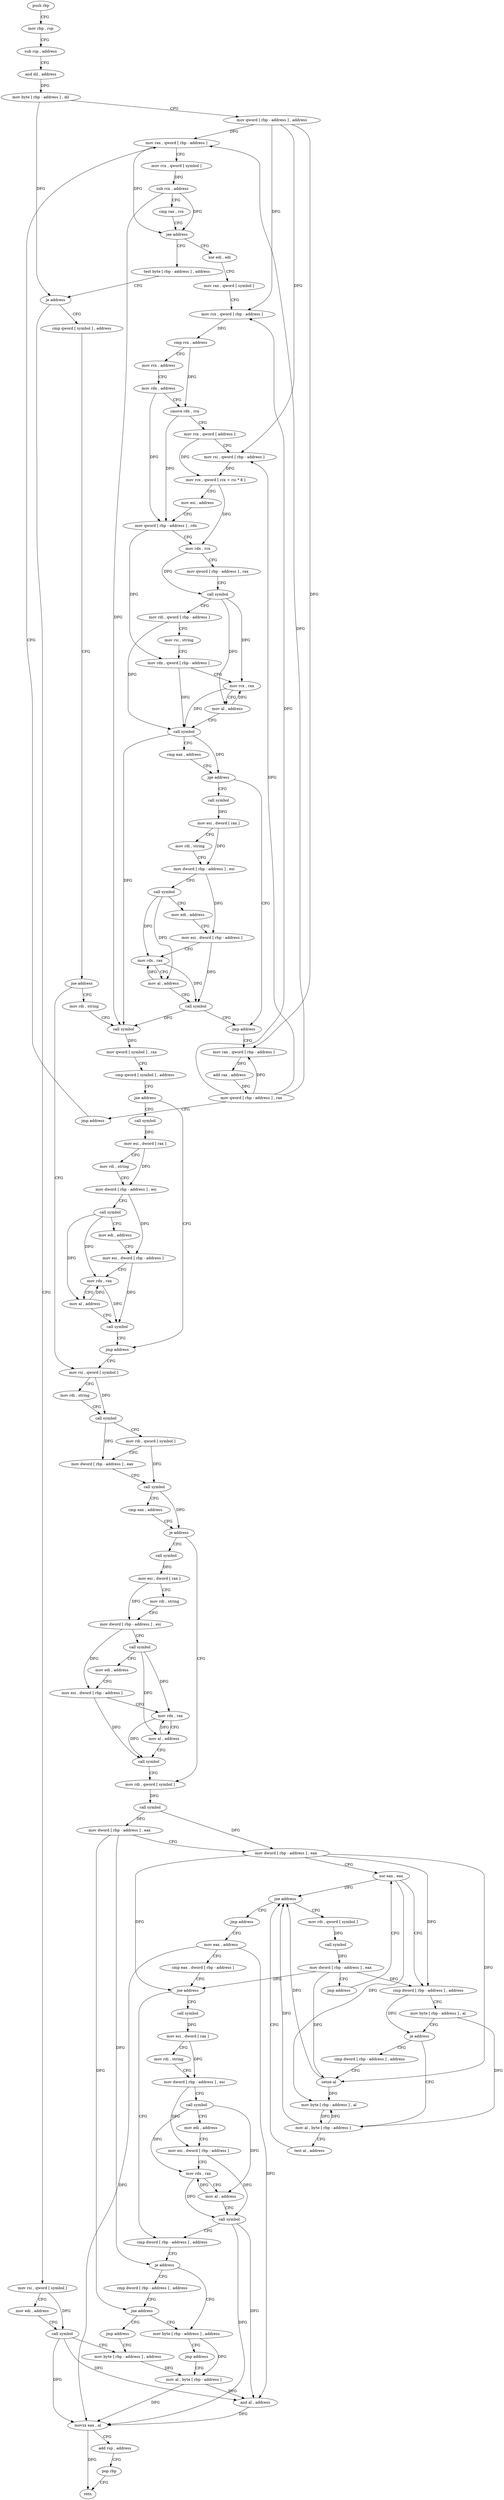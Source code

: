 digraph "func" {
"4213632" [label = "push rbp" ]
"4213633" [label = "mov rbp , rsp" ]
"4213636" [label = "sub rsp , address" ]
"4213640" [label = "and dil , address" ]
"4213644" [label = "mov byte [ rbp - address ] , dil" ]
"4213648" [label = "mov qword [ rbp - address ] , address" ]
"4213656" [label = "mov rax , qword [ rbp - address ]" ]
"4213867" [label = "test byte [ rbp - address ] , address" ]
"4213871" [label = "je address" ]
"4214241" [label = "mov rsi , qword [ symbol ]" ]
"4213877" [label = "cmp qword [ symbol ] , address" ]
"4213684" [label = "xor edi , edi" ]
"4213686" [label = "mov rax , qword [ symbol ]" ]
"4213694" [label = "mov rcx , qword [ rbp - address ]" ]
"4213698" [label = "cmp rcx , address" ]
"4213702" [label = "mov rcx , address" ]
"4213712" [label = "mov rdx , address" ]
"4213722" [label = "cmove rdx , rcx" ]
"4213726" [label = "mov rcx , qword [ address ]" ]
"4213734" [label = "mov rsi , qword [ rbp - address ]" ]
"4213738" [label = "mov rcx , qword [ rcx + rsi * 8 ]" ]
"4213742" [label = "mov esi , address" ]
"4213747" [label = "mov qword [ rbp - address ] , rdx" ]
"4213751" [label = "mov rdx , rcx" ]
"4213754" [label = "mov qword [ rbp - address ] , rax" ]
"4213758" [label = "call symbol" ]
"4213763" [label = "mov rdi , qword [ rbp - address ]" ]
"4213767" [label = "mov rsi , string" ]
"4213777" [label = "mov rdx , qword [ rbp - address ]" ]
"4213781" [label = "mov rcx , rax" ]
"4213784" [label = "mov al , address" ]
"4213786" [label = "call symbol" ]
"4213791" [label = "cmp eax , address" ]
"4213794" [label = "jge address" ]
"4213843" [label = "jmp address" ]
"4213800" [label = "call symbol" ]
"4214249" [label = "mov edi , address" ]
"4214254" [label = "call symbol" ]
"4214259" [label = "mov byte [ rbp - address ] , address" ]
"4213886" [label = "jne address" ]
"4213978" [label = "mov rsi , qword [ symbol ]" ]
"4213892" [label = "mov rdi , string" ]
"4213848" [label = "mov rax , qword [ rbp - address ]" ]
"4213805" [label = "mov esi , dword [ rax ]" ]
"4213807" [label = "mov rdi , string" ]
"4213817" [label = "mov dword [ rbp - address ] , esi" ]
"4213820" [label = "call symbol" ]
"4213825" [label = "mov edi , address" ]
"4213830" [label = "mov esi , dword [ rbp - address ]" ]
"4213833" [label = "mov rdx , rax" ]
"4213836" [label = "mov al , address" ]
"4213838" [label = "call symbol" ]
"4213986" [label = "mov rdi , string" ]
"4213996" [label = "call symbol" ]
"4214001" [label = "mov rdi , qword [ symbol ]" ]
"4214009" [label = "mov dword [ rbp - address ] , eax" ]
"4214012" [label = "call symbol" ]
"4214017" [label = "cmp eax , address" ]
"4214020" [label = "je address" ]
"4214069" [label = "mov rdi , qword [ symbol ]" ]
"4214026" [label = "call symbol" ]
"4213902" [label = "call symbol" ]
"4213907" [label = "mov qword [ symbol ] , rax" ]
"4213915" [label = "cmp qword [ symbol ] , address" ]
"4213924" [label = "jne address" ]
"4213973" [label = "jmp address" ]
"4213930" [label = "call symbol" ]
"4213852" [label = "add rax , address" ]
"4213858" [label = "mov qword [ rbp - address ] , rax" ]
"4213862" [label = "jmp address" ]
"4214077" [label = "call symbol" ]
"4214082" [label = "mov dword [ rbp - address ] , eax" ]
"4214085" [label = "mov dword [ rbp - address ] , eax" ]
"4214088" [label = "xor eax , eax" ]
"4214031" [label = "mov esi , dword [ rax ]" ]
"4214033" [label = "mov rdi , string" ]
"4214043" [label = "mov dword [ rbp - address ] , esi" ]
"4214046" [label = "call symbol" ]
"4214051" [label = "mov edi , address" ]
"4214056" [label = "mov esi , dword [ rbp - address ]" ]
"4214059" [label = "mov rdx , rax" ]
"4214062" [label = "mov al , address" ]
"4214064" [label = "call symbol" ]
"4213935" [label = "mov esi , dword [ rax ]" ]
"4213937" [label = "mov rdi , string" ]
"4213947" [label = "mov dword [ rbp - address ] , esi" ]
"4213950" [label = "call symbol" ]
"4213955" [label = "mov edi , address" ]
"4213960" [label = "mov esi , dword [ rbp - address ]" ]
"4213963" [label = "mov rdx , rax" ]
"4213966" [label = "mov al , address" ]
"4213968" [label = "call symbol" ]
"4213660" [label = "mov rcx , qword [ symbol ]" ]
"4213668" [label = "sub rcx , address" ]
"4213675" [label = "cmp rax , rcx" ]
"4213678" [label = "jae address" ]
"4214113" [label = "mov al , byte [ rbp - address ]" ]
"4214116" [label = "test al , address" ]
"4214118" [label = "jne address" ]
"4214129" [label = "mov rdi , qword [ symbol ]" ]
"4214124" [label = "jmp address" ]
"4214103" [label = "cmp dword [ rbp - address ] , address" ]
"4214107" [label = "setne al" ]
"4214110" [label = "mov byte [ rbp - address ] , al" ]
"4214137" [label = "call symbol" ]
"4214142" [label = "mov dword [ rbp - address ] , eax" ]
"4214145" [label = "jmp address" ]
"4214150" [label = "mov eax , address" ]
"4214090" [label = "cmp dword [ rbp - address ] , address" ]
"4214094" [label = "mov byte [ rbp - address ] , al" ]
"4214097" [label = "je address" ]
"4214155" [label = "cmp eax , dword [ rbp - address ]" ]
"4214158" [label = "jne address" ]
"4214207" [label = "cmp dword [ rbp - address ] , address" ]
"4214164" [label = "call symbol" ]
"4214211" [label = "je address" ]
"4214227" [label = "mov byte [ rbp - address ] , address" ]
"4214217" [label = "cmp dword [ rbp - address ] , address" ]
"4214169" [label = "mov esi , dword [ rax ]" ]
"4214171" [label = "mov rdi , string" ]
"4214181" [label = "mov dword [ rbp - address ] , esi" ]
"4214184" [label = "call symbol" ]
"4214189" [label = "mov edi , address" ]
"4214194" [label = "mov esi , dword [ rbp - address ]" ]
"4214197" [label = "mov rdx , rax" ]
"4214200" [label = "mov al , address" ]
"4214202" [label = "call symbol" ]
"4214231" [label = "jmp address" ]
"4214263" [label = "mov al , byte [ rbp - address ]" ]
"4214221" [label = "jne address" ]
"4214236" [label = "jmp address" ]
"4214266" [label = "and al , address" ]
"4214268" [label = "movzx eax , al" ]
"4214271" [label = "add rsp , address" ]
"4214275" [label = "pop rbp" ]
"4214276" [label = "retn" ]
"4213632" -> "4213633" [ label = "CFG" ]
"4213633" -> "4213636" [ label = "CFG" ]
"4213636" -> "4213640" [ label = "CFG" ]
"4213640" -> "4213644" [ label = "DFG" ]
"4213644" -> "4213648" [ label = "CFG" ]
"4213644" -> "4213871" [ label = "DFG" ]
"4213648" -> "4213656" [ label = "DFG" ]
"4213648" -> "4213694" [ label = "DFG" ]
"4213648" -> "4213734" [ label = "DFG" ]
"4213648" -> "4213848" [ label = "DFG" ]
"4213656" -> "4213660" [ label = "CFG" ]
"4213656" -> "4213678" [ label = "DFG" ]
"4213867" -> "4213871" [ label = "CFG" ]
"4213871" -> "4214241" [ label = "CFG" ]
"4213871" -> "4213877" [ label = "CFG" ]
"4214241" -> "4214249" [ label = "CFG" ]
"4214241" -> "4214254" [ label = "DFG" ]
"4213877" -> "4213886" [ label = "CFG" ]
"4213684" -> "4213686" [ label = "CFG" ]
"4213686" -> "4213694" [ label = "CFG" ]
"4213694" -> "4213698" [ label = "DFG" ]
"4213698" -> "4213702" [ label = "CFG" ]
"4213698" -> "4213722" [ label = "DFG" ]
"4213702" -> "4213712" [ label = "CFG" ]
"4213712" -> "4213722" [ label = "CFG" ]
"4213712" -> "4213747" [ label = "DFG" ]
"4213722" -> "4213726" [ label = "CFG" ]
"4213722" -> "4213747" [ label = "DFG" ]
"4213726" -> "4213734" [ label = "CFG" ]
"4213726" -> "4213738" [ label = "DFG" ]
"4213734" -> "4213738" [ label = "DFG" ]
"4213738" -> "4213742" [ label = "CFG" ]
"4213738" -> "4213751" [ label = "DFG" ]
"4213742" -> "4213747" [ label = "CFG" ]
"4213747" -> "4213751" [ label = "CFG" ]
"4213747" -> "4213777" [ label = "DFG" ]
"4213751" -> "4213754" [ label = "CFG" ]
"4213751" -> "4213758" [ label = "DFG" ]
"4213754" -> "4213758" [ label = "CFG" ]
"4213758" -> "4213763" [ label = "CFG" ]
"4213758" -> "4213781" [ label = "DFG" ]
"4213758" -> "4213784" [ label = "DFG" ]
"4213763" -> "4213767" [ label = "CFG" ]
"4213763" -> "4213786" [ label = "DFG" ]
"4213767" -> "4213777" [ label = "CFG" ]
"4213777" -> "4213781" [ label = "CFG" ]
"4213777" -> "4213786" [ label = "DFG" ]
"4213781" -> "4213784" [ label = "CFG" ]
"4213781" -> "4213786" [ label = "DFG" ]
"4213784" -> "4213786" [ label = "CFG" ]
"4213784" -> "4213781" [ label = "DFG" ]
"4213786" -> "4213791" [ label = "CFG" ]
"4213786" -> "4213794" [ label = "DFG" ]
"4213786" -> "4213902" [ label = "DFG" ]
"4213791" -> "4213794" [ label = "CFG" ]
"4213794" -> "4213843" [ label = "CFG" ]
"4213794" -> "4213800" [ label = "CFG" ]
"4213843" -> "4213848" [ label = "CFG" ]
"4213800" -> "4213805" [ label = "DFG" ]
"4214249" -> "4214254" [ label = "CFG" ]
"4214254" -> "4214259" [ label = "CFG" ]
"4214254" -> "4214266" [ label = "DFG" ]
"4214254" -> "4214268" [ label = "DFG" ]
"4214259" -> "4214263" [ label = "DFG" ]
"4213886" -> "4213978" [ label = "CFG" ]
"4213886" -> "4213892" [ label = "CFG" ]
"4213978" -> "4213986" [ label = "CFG" ]
"4213978" -> "4213996" [ label = "DFG" ]
"4213892" -> "4213902" [ label = "CFG" ]
"4213848" -> "4213852" [ label = "DFG" ]
"4213805" -> "4213807" [ label = "CFG" ]
"4213805" -> "4213817" [ label = "DFG" ]
"4213807" -> "4213817" [ label = "CFG" ]
"4213817" -> "4213820" [ label = "CFG" ]
"4213817" -> "4213830" [ label = "DFG" ]
"4213820" -> "4213825" [ label = "CFG" ]
"4213820" -> "4213833" [ label = "DFG" ]
"4213820" -> "4213836" [ label = "DFG" ]
"4213825" -> "4213830" [ label = "CFG" ]
"4213830" -> "4213833" [ label = "CFG" ]
"4213830" -> "4213838" [ label = "DFG" ]
"4213833" -> "4213836" [ label = "CFG" ]
"4213833" -> "4213838" [ label = "DFG" ]
"4213836" -> "4213838" [ label = "CFG" ]
"4213836" -> "4213833" [ label = "DFG" ]
"4213838" -> "4213843" [ label = "CFG" ]
"4213838" -> "4213902" [ label = "DFG" ]
"4213986" -> "4213996" [ label = "CFG" ]
"4213996" -> "4214001" [ label = "CFG" ]
"4213996" -> "4214009" [ label = "DFG" ]
"4214001" -> "4214009" [ label = "CFG" ]
"4214001" -> "4214012" [ label = "DFG" ]
"4214009" -> "4214012" [ label = "CFG" ]
"4214012" -> "4214017" [ label = "CFG" ]
"4214012" -> "4214020" [ label = "DFG" ]
"4214017" -> "4214020" [ label = "CFG" ]
"4214020" -> "4214069" [ label = "CFG" ]
"4214020" -> "4214026" [ label = "CFG" ]
"4214069" -> "4214077" [ label = "DFG" ]
"4214026" -> "4214031" [ label = "DFG" ]
"4213902" -> "4213907" [ label = "DFG" ]
"4213907" -> "4213915" [ label = "CFG" ]
"4213915" -> "4213924" [ label = "CFG" ]
"4213924" -> "4213973" [ label = "CFG" ]
"4213924" -> "4213930" [ label = "CFG" ]
"4213973" -> "4213978" [ label = "CFG" ]
"4213930" -> "4213935" [ label = "DFG" ]
"4213852" -> "4213858" [ label = "DFG" ]
"4213858" -> "4213862" [ label = "CFG" ]
"4213858" -> "4213656" [ label = "DFG" ]
"4213858" -> "4213694" [ label = "DFG" ]
"4213858" -> "4213734" [ label = "DFG" ]
"4213858" -> "4213848" [ label = "DFG" ]
"4213862" -> "4213656" [ label = "CFG" ]
"4214077" -> "4214082" [ label = "DFG" ]
"4214077" -> "4214085" [ label = "DFG" ]
"4214082" -> "4214085" [ label = "CFG" ]
"4214082" -> "4214211" [ label = "DFG" ]
"4214082" -> "4214221" [ label = "DFG" ]
"4214085" -> "4214088" [ label = "CFG" ]
"4214085" -> "4214090" [ label = "DFG" ]
"4214085" -> "4214107" [ label = "DFG" ]
"4214085" -> "4214158" [ label = "DFG" ]
"4214088" -> "4214090" [ label = "CFG" ]
"4214088" -> "4214118" [ label = "DFG" ]
"4214088" -> "4214110" [ label = "DFG" ]
"4214031" -> "4214033" [ label = "CFG" ]
"4214031" -> "4214043" [ label = "DFG" ]
"4214033" -> "4214043" [ label = "CFG" ]
"4214043" -> "4214046" [ label = "CFG" ]
"4214043" -> "4214056" [ label = "DFG" ]
"4214046" -> "4214051" [ label = "CFG" ]
"4214046" -> "4214059" [ label = "DFG" ]
"4214046" -> "4214062" [ label = "DFG" ]
"4214051" -> "4214056" [ label = "CFG" ]
"4214056" -> "4214059" [ label = "CFG" ]
"4214056" -> "4214064" [ label = "DFG" ]
"4214059" -> "4214062" [ label = "CFG" ]
"4214059" -> "4214064" [ label = "DFG" ]
"4214062" -> "4214064" [ label = "CFG" ]
"4214062" -> "4214059" [ label = "DFG" ]
"4214064" -> "4214069" [ label = "CFG" ]
"4213935" -> "4213937" [ label = "CFG" ]
"4213935" -> "4213947" [ label = "DFG" ]
"4213937" -> "4213947" [ label = "CFG" ]
"4213947" -> "4213950" [ label = "CFG" ]
"4213947" -> "4213960" [ label = "DFG" ]
"4213950" -> "4213955" [ label = "CFG" ]
"4213950" -> "4213963" [ label = "DFG" ]
"4213950" -> "4213966" [ label = "DFG" ]
"4213955" -> "4213960" [ label = "CFG" ]
"4213960" -> "4213963" [ label = "CFG" ]
"4213960" -> "4213968" [ label = "DFG" ]
"4213963" -> "4213966" [ label = "CFG" ]
"4213963" -> "4213968" [ label = "DFG" ]
"4213966" -> "4213968" [ label = "CFG" ]
"4213966" -> "4213963" [ label = "DFG" ]
"4213968" -> "4213973" [ label = "CFG" ]
"4213660" -> "4213668" [ label = "DFG" ]
"4213668" -> "4213675" [ label = "CFG" ]
"4213668" -> "4213678" [ label = "DFG" ]
"4213668" -> "4213902" [ label = "DFG" ]
"4213675" -> "4213678" [ label = "CFG" ]
"4213678" -> "4213867" [ label = "CFG" ]
"4213678" -> "4213684" [ label = "CFG" ]
"4214113" -> "4214116" [ label = "CFG" ]
"4214113" -> "4214118" [ label = "DFG" ]
"4214113" -> "4214110" [ label = "DFG" ]
"4214116" -> "4214118" [ label = "CFG" ]
"4214118" -> "4214129" [ label = "CFG" ]
"4214118" -> "4214124" [ label = "CFG" ]
"4214129" -> "4214137" [ label = "DFG" ]
"4214124" -> "4214150" [ label = "CFG" ]
"4214103" -> "4214107" [ label = "CFG" ]
"4214107" -> "4214110" [ label = "DFG" ]
"4214107" -> "4214118" [ label = "DFG" ]
"4214110" -> "4214113" [ label = "DFG" ]
"4214137" -> "4214142" [ label = "DFG" ]
"4214142" -> "4214145" [ label = "CFG" ]
"4214142" -> "4214090" [ label = "DFG" ]
"4214142" -> "4214107" [ label = "DFG" ]
"4214142" -> "4214158" [ label = "DFG" ]
"4214145" -> "4214088" [ label = "CFG" ]
"4214150" -> "4214155" [ label = "CFG" ]
"4214150" -> "4214266" [ label = "DFG" ]
"4214150" -> "4214268" [ label = "DFG" ]
"4214090" -> "4214094" [ label = "CFG" ]
"4214090" -> "4214097" [ label = "DFG" ]
"4214094" -> "4214097" [ label = "CFG" ]
"4214094" -> "4214113" [ label = "DFG" ]
"4214097" -> "4214113" [ label = "CFG" ]
"4214097" -> "4214103" [ label = "CFG" ]
"4214155" -> "4214158" [ label = "CFG" ]
"4214158" -> "4214207" [ label = "CFG" ]
"4214158" -> "4214164" [ label = "CFG" ]
"4214207" -> "4214211" [ label = "CFG" ]
"4214164" -> "4214169" [ label = "DFG" ]
"4214211" -> "4214227" [ label = "CFG" ]
"4214211" -> "4214217" [ label = "CFG" ]
"4214227" -> "4214231" [ label = "CFG" ]
"4214227" -> "4214263" [ label = "DFG" ]
"4214217" -> "4214221" [ label = "CFG" ]
"4214169" -> "4214171" [ label = "CFG" ]
"4214169" -> "4214181" [ label = "DFG" ]
"4214171" -> "4214181" [ label = "CFG" ]
"4214181" -> "4214184" [ label = "CFG" ]
"4214181" -> "4214194" [ label = "DFG" ]
"4214184" -> "4214189" [ label = "CFG" ]
"4214184" -> "4214197" [ label = "DFG" ]
"4214184" -> "4214200" [ label = "DFG" ]
"4214189" -> "4214194" [ label = "CFG" ]
"4214194" -> "4214197" [ label = "CFG" ]
"4214194" -> "4214202" [ label = "DFG" ]
"4214197" -> "4214200" [ label = "CFG" ]
"4214197" -> "4214202" [ label = "DFG" ]
"4214200" -> "4214202" [ label = "CFG" ]
"4214200" -> "4214197" [ label = "DFG" ]
"4214202" -> "4214207" [ label = "CFG" ]
"4214202" -> "4214266" [ label = "DFG" ]
"4214202" -> "4214268" [ label = "DFG" ]
"4214231" -> "4214263" [ label = "CFG" ]
"4214263" -> "4214266" [ label = "DFG" ]
"4214263" -> "4214268" [ label = "DFG" ]
"4214221" -> "4214236" [ label = "CFG" ]
"4214221" -> "4214227" [ label = "CFG" ]
"4214236" -> "4214259" [ label = "CFG" ]
"4214266" -> "4214268" [ label = "DFG" ]
"4214268" -> "4214271" [ label = "CFG" ]
"4214268" -> "4214276" [ label = "DFG" ]
"4214271" -> "4214275" [ label = "CFG" ]
"4214275" -> "4214276" [ label = "CFG" ]
}
